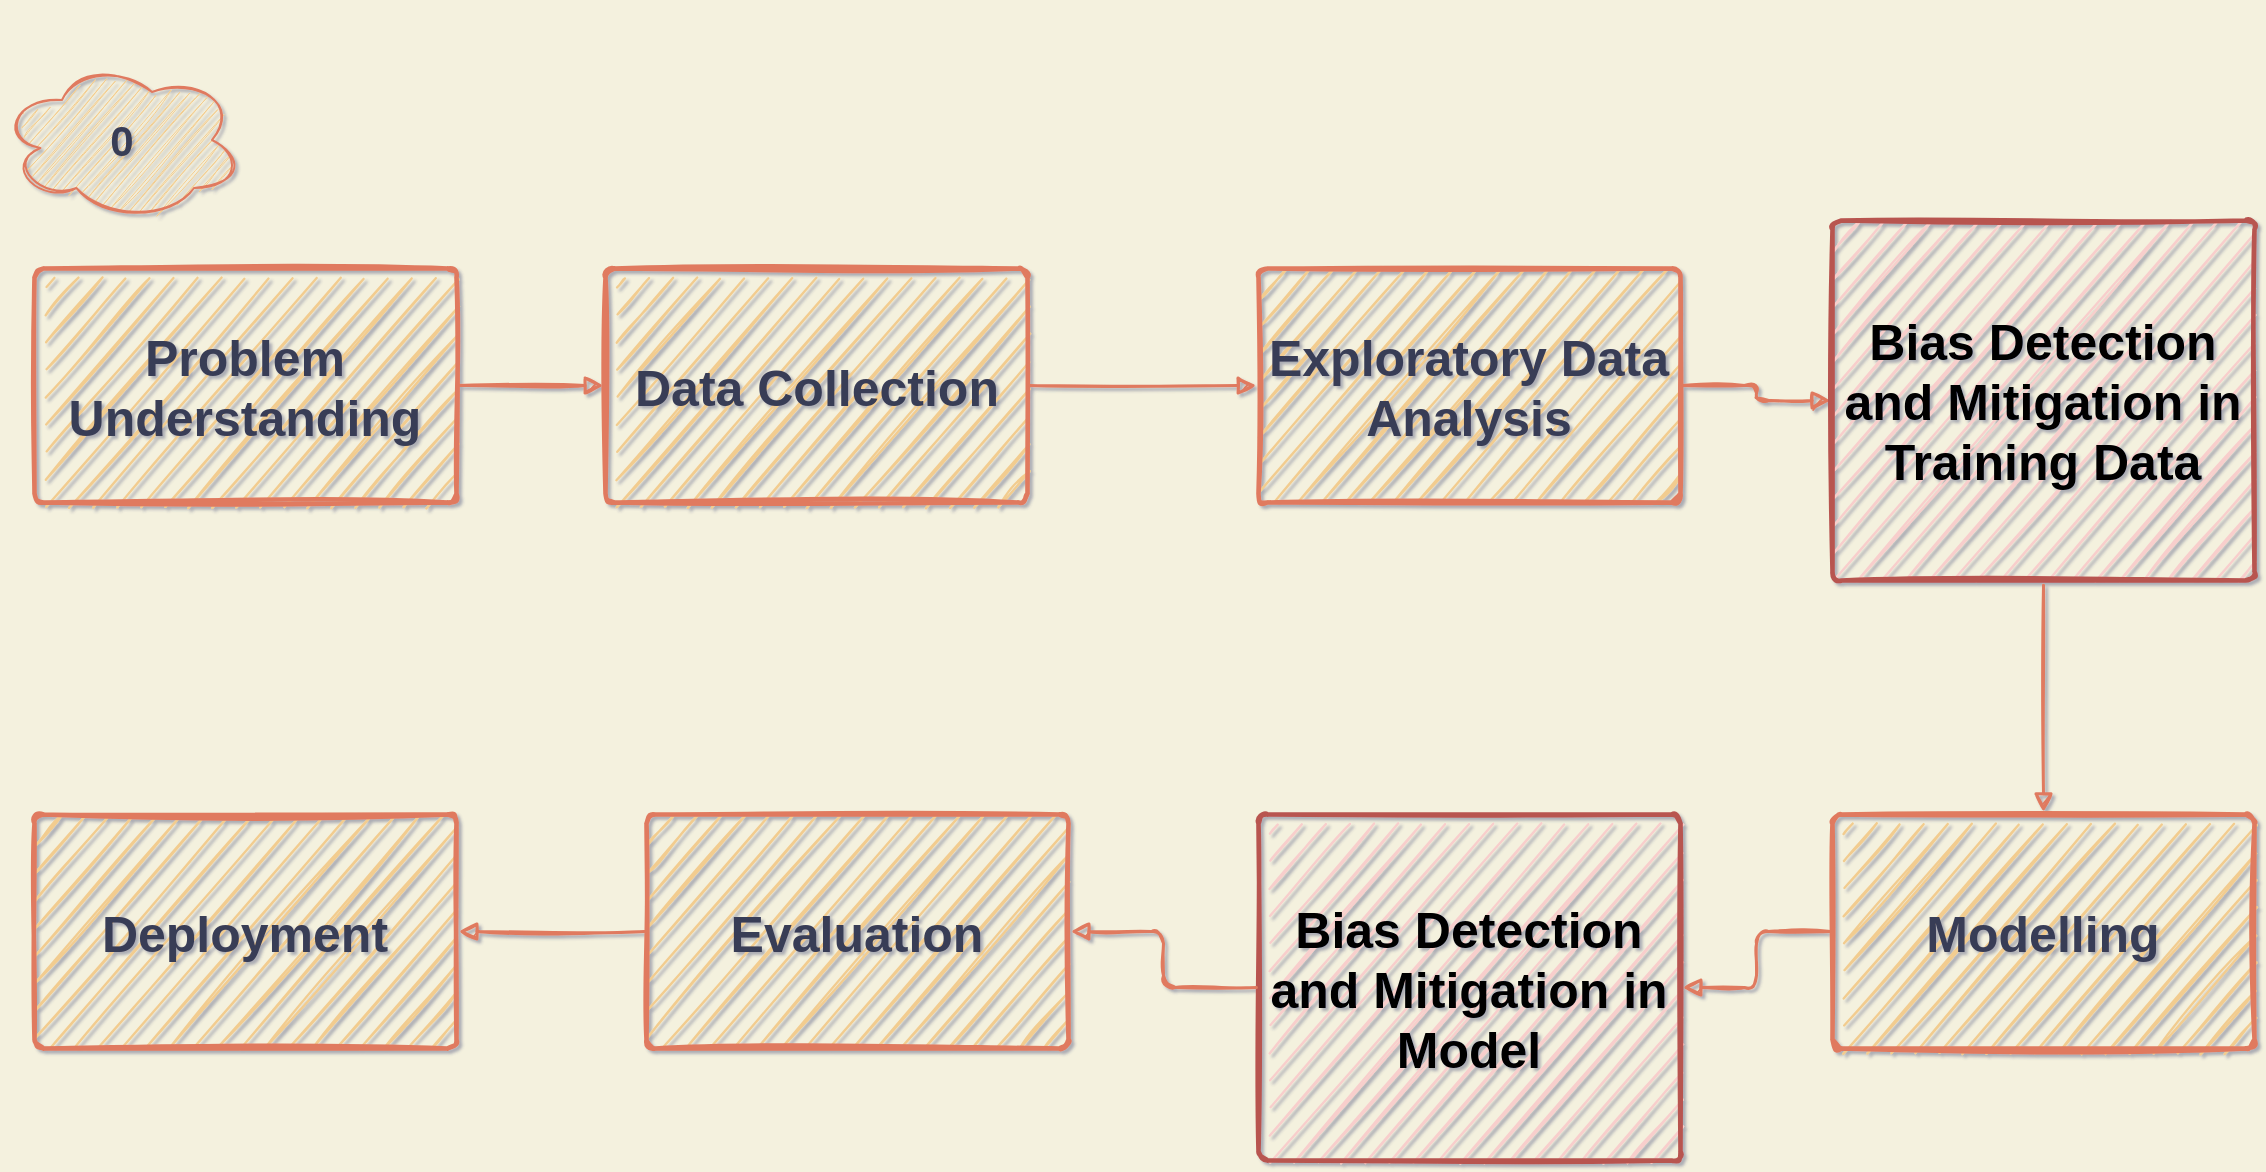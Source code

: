 <mxfile version="14.7.4" type="github" pages="5">
  <diagram name="Page-1" id="c7558073-3199-34d8-9f00-42111426c3f3">
    <mxGraphModel dx="1221" dy="681" grid="0" gridSize="10" guides="1" tooltips="1" connect="1" arrows="1" fold="1" page="1" pageScale="1" pageWidth="1169" pageHeight="827" background="#F4F1DE" math="0" shadow="1">
      <root>
        <mxCell id="0" />
        <mxCell id="1" parent="0" />
        <mxCell id="52" value="" style="text;spacingTop=-5;align=center;fontColor=#393C56;sketch=1;rounded=1;" parent="1" vertex="1">
          <mxGeometry x="90" y="170" width="30" height="20" as="geometry" />
        </mxCell>
        <mxCell id="53" value="" style="text;spacingTop=-5;align=center;fontColor=#393C56;sketch=1;rounded=1;" parent="1" vertex="1">
          <mxGeometry x="241" y="196" width="30" height="20" as="geometry" />
        </mxCell>
        <mxCell id="54" value="" style="text;spacingTop=-5;align=center;fontColor=#393C56;sketch=1;rounded=1;" parent="1" vertex="1">
          <mxGeometry x="111" y="260" width="30" height="20" as="geometry" />
        </mxCell>
        <mxCell id="57" value="" style="text;spacingTop=-5;align=center;fontColor=#393C56;sketch=1;rounded=1;" parent="1" vertex="1">
          <mxGeometry x="231" y="260" width="30" height="20" as="geometry" />
        </mxCell>
        <mxCell id="60" value="" style="text;spacingTop=-5;align=center;fontColor=#393C56;sketch=1;rounded=1;" parent="1" vertex="1">
          <mxGeometry x="305.0" y="200.0" width="30" height="20" as="geometry" />
        </mxCell>
        <mxCell id="61" value="" style="text;spacingTop=-5;align=center;fontColor=#393C56;sketch=1;rounded=1;" parent="1" vertex="1">
          <mxGeometry x="406.0" y="170.0" width="30" height="20" as="geometry" />
        </mxCell>
        <mxCell id="62" value="" style="text;spacingTop=-5;align=center;fontColor=#393C56;sketch=1;rounded=1;" parent="1" vertex="1">
          <mxGeometry x="545.0" y="100.0" width="30" height="20" as="geometry" />
        </mxCell>
        <mxCell id="63" value="" style="text;spacingTop=-5;align=center;fontColor=#393C56;sketch=1;rounded=1;" parent="1" vertex="1">
          <mxGeometry x="640" y="146.0" width="30" height="20" as="geometry" />
        </mxCell>
        <mxCell id="64" value="" style="text;spacingTop=-5;align=center;fontColor=#393C56;sketch=1;rounded=1;" parent="1" vertex="1">
          <mxGeometry x="676.0" y="180.0" width="30" height="20" as="geometry" />
        </mxCell>
        <mxCell id="70" value="" style="text;spacingTop=-5;align=center;fontColor=#393C56;sketch=1;rounded=1;" parent="1" vertex="1">
          <mxGeometry x="455.0" y="260.0" width="30" height="20" as="geometry" />
        </mxCell>
        <mxCell id="71" value="" style="text;spacingTop=-5;align=center;fontColor=#393C56;sketch=1;rounded=1;" parent="1" vertex="1">
          <mxGeometry x="540" y="260" width="30" height="20" as="geometry" />
        </mxCell>
        <UserObject label="Problem Understanding" lucidchartObjectId="G8dIJkjzNvyI" id="AIptN-wD98lkw97xL_S0-101">
          <mxCell style="html=1;overflow=block;blockSpacing=1;whiteSpace=wrap;;whiteSpace=wrap;fontSize=25;fontStyle=1;spacing=3.8;strokeColor=#E07A5F;strokeOpacity=100;absoluteArcSize=1;arcSize=9;strokeWidth=2.3;fillColor=#F2CC8F;fontColor=#393C56;sketch=1;rounded=1;" vertex="1" parent="1">
            <mxGeometry x="30" y="234" width="211" height="117" as="geometry" />
          </mxCell>
        </UserObject>
        <UserObject label="" lucidchartObjectId="l9dIDtWOzTQx" id="AIptN-wD98lkw97xL_S0-102">
          <mxCell style="html=1;jettySize=18;whiteSpace=wrap;fontSize=13;strokeColor=#E07A5F;strokeWidth=1.5;arcSize=12;edgeStyle=orthogonalEdgeStyle;startArrow=none;;endArrow=block;endFill=1;;exitX=1.005;exitY=0.5;exitPerimeter=0;entryX=-0.005;entryY=0.5;entryPerimeter=0;labelBackgroundColor=#F4F1DE;fontColor=#393C56;sketch=1;" edge="1" parent="1" source="AIptN-wD98lkw97xL_S0-101" target="AIptN-wD98lkw97xL_S0-103">
            <mxGeometry width="100" height="100" relative="1" as="geometry">
              <Array as="points" />
            </mxGeometry>
          </mxCell>
        </UserObject>
        <UserObject label="Data Collection" lucidchartObjectId="E9dIDsiPI_My" id="AIptN-wD98lkw97xL_S0-103">
          <mxCell style="html=1;overflow=block;blockSpacing=1;whiteSpace=wrap;;whiteSpace=wrap;fontSize=25;fontStyle=1;spacing=3.8;strokeColor=#E07A5F;strokeOpacity=100;absoluteArcSize=1;arcSize=9;strokeWidth=2.3;fillColor=#F2CC8F;fontColor=#393C56;sketch=1;rounded=1;" vertex="1" parent="1">
            <mxGeometry x="315.5" y="234" width="211" height="117" as="geometry" />
          </mxCell>
        </UserObject>
        <UserObject label="" lucidchartObjectId="E9dI3OjAPGc1" id="AIptN-wD98lkw97xL_S0-104">
          <mxCell style="html=1;jettySize=18;whiteSpace=wrap;fontSize=13;strokeColor=#E07A5F;strokeWidth=1.5;arcSize=12;edgeStyle=orthogonalEdgeStyle;startArrow=none;;endArrow=block;endFill=1;;exitX=1.005;exitY=0.5;exitPerimeter=0;entryX=-0.005;entryY=0.5;entryPerimeter=0;labelBackgroundColor=#F4F1DE;fontColor=#393C56;sketch=1;" edge="1" parent="1" source="AIptN-wD98lkw97xL_S0-103" target="AIptN-wD98lkw97xL_S0-105">
            <mxGeometry width="100" height="100" relative="1" as="geometry">
              <Array as="points" />
            </mxGeometry>
          </mxCell>
        </UserObject>
        <UserObject label="Exploratory Data Analysis" lucidchartObjectId="39dIBt2R2gh3" id="AIptN-wD98lkw97xL_S0-105">
          <mxCell style="html=1;overflow=block;blockSpacing=1;whiteSpace=wrap;;whiteSpace=wrap;fontSize=25;fontStyle=1;spacing=3.8;strokeColor=#E07A5F;strokeOpacity=100;absoluteArcSize=1;arcSize=9;strokeWidth=2.3;fillColor=#F2CC8F;fontColor=#393C56;sketch=1;rounded=1;" vertex="1" parent="1">
            <mxGeometry x="642" y="234" width="211" height="117" as="geometry" />
          </mxCell>
        </UserObject>
        <UserObject label="" lucidchartObjectId="39dI8UOhlmLO" id="AIptN-wD98lkw97xL_S0-106">
          <mxCell style="html=1;jettySize=18;whiteSpace=wrap;fontSize=13;strokeColor=#E07A5F;strokeWidth=1.5;arcSize=12;edgeStyle=orthogonalEdgeStyle;startArrow=none;;endArrow=block;endFill=1;;exitX=1.005;exitY=0.5;exitPerimeter=0;entryX=-0.005;entryY=0.5;entryPerimeter=0;labelBackgroundColor=#F4F1DE;fontColor=#393C56;sketch=1;" edge="1" parent="1" source="AIptN-wD98lkw97xL_S0-105" target="AIptN-wD98lkw97xL_S0-107">
            <mxGeometry width="100" height="100" relative="1" as="geometry">
              <Array as="points" />
            </mxGeometry>
          </mxCell>
        </UserObject>
        <UserObject label="Bias Detection and Mitigation in Training Data" lucidchartObjectId="d-dIASmHc5yt" id="AIptN-wD98lkw97xL_S0-107">
          <mxCell style="html=1;overflow=block;blockSpacing=1;whiteSpace=wrap;;whiteSpace=wrap;fontSize=25;fontStyle=1;spacing=3.8;strokeColor=#b85450;strokeOpacity=100;absoluteArcSize=1;arcSize=9;strokeWidth=2.3;fillColor=#f8cecc;fillStyle=hachure;sketch=1;rounded=1;" vertex="1" parent="1">
            <mxGeometry x="929" y="210" width="211" height="180" as="geometry" />
          </mxCell>
        </UserObject>
        <UserObject label="Deployment" lucidchartObjectId="v-dI-su3_T4f" id="AIptN-wD98lkw97xL_S0-108">
          <mxCell style="html=1;overflow=block;blockSpacing=1;whiteSpace=wrap;;whiteSpace=wrap;fontSize=25;fontStyle=1;spacing=3.8;strokeColor=#E07A5F;strokeOpacity=100;absoluteArcSize=1;arcSize=9;strokeWidth=2.3;fillColor=#F2CC8F;fontColor=#393C56;sketch=1;rounded=1;" vertex="1" parent="1">
            <mxGeometry x="30" y="507" width="211" height="117" as="geometry" />
          </mxCell>
        </UserObject>
        <UserObject label="Evaluation" lucidchartObjectId="v-dIqQWnB20p" id="AIptN-wD98lkw97xL_S0-109">
          <mxCell style="html=1;overflow=block;blockSpacing=1;whiteSpace=wrap;;whiteSpace=wrap;fontSize=25;fontStyle=1;spacing=3.8;strokeColor=#E07A5F;strokeOpacity=100;absoluteArcSize=1;arcSize=9;strokeWidth=2.3;fillColor=#F2CC8F;fontColor=#393C56;sketch=1;rounded=1;" vertex="1" parent="1">
            <mxGeometry x="336" y="507" width="211" height="117" as="geometry" />
          </mxCell>
        </UserObject>
        <UserObject label="Bias Detection and Mitigation in Model" lucidchartObjectId="v-dISl_q7GrX" id="AIptN-wD98lkw97xL_S0-110">
          <mxCell style="html=1;overflow=block;blockSpacing=1;whiteSpace=wrap;;whiteSpace=wrap;fontSize=25;fontStyle=1;spacing=3.8;strokeColor=#b85450;strokeOpacity=100;absoluteArcSize=1;arcSize=9;strokeWidth=2.3;fillColor=#f8cecc;sketch=1;rounded=1;" vertex="1" parent="1">
            <mxGeometry x="642" y="507" width="211" height="173" as="geometry" />
          </mxCell>
        </UserObject>
        <UserObject label="Modelling" lucidchartObjectId="v-dIgE~1kvzE" id="AIptN-wD98lkw97xL_S0-111">
          <mxCell style="html=1;overflow=block;blockSpacing=1;whiteSpace=wrap;;whiteSpace=wrap;fontSize=25;fontStyle=1;spacing=3.8;strokeColor=#E07A5F;strokeOpacity=100;absoluteArcSize=1;arcSize=9;strokeWidth=2.3;fillColor=#F2CC8F;fontColor=#393C56;sketch=1;rounded=1;" vertex="1" parent="1">
            <mxGeometry x="929" y="507" width="211" height="117" as="geometry" />
          </mxCell>
        </UserObject>
        <UserObject label="" lucidchartObjectId="p_dIc4Y0NTn." id="AIptN-wD98lkw97xL_S0-112">
          <mxCell style="html=1;jettySize=18;whiteSpace=wrap;fontSize=13;strokeColor=#E07A5F;strokeWidth=1.5;arcSize=12;edgeStyle=orthogonalEdgeStyle;startArrow=none;;endArrow=block;endFill=1;;exitX=0.5;exitY=1.013;exitPerimeter=0;entryX=0.5;entryY=-0.01;entryPerimeter=0;labelBackgroundColor=#F4F1DE;fontColor=#393C56;sketch=1;" edge="1" parent="1" source="AIptN-wD98lkw97xL_S0-107" target="AIptN-wD98lkw97xL_S0-111">
            <mxGeometry width="100" height="100" relative="1" as="geometry">
              <Array as="points" />
            </mxGeometry>
          </mxCell>
        </UserObject>
        <UserObject label="" lucidchartObjectId="u_dIuqCAsah5" id="AIptN-wD98lkw97xL_S0-113">
          <mxCell style="html=1;jettySize=18;whiteSpace=wrap;fontSize=13;strokeColor=#E07A5F;strokeWidth=1.5;arcSize=12;edgeStyle=orthogonalEdgeStyle;startArrow=none;;endArrow=block;endFill=1;;exitX=-0.005;exitY=0.5;exitPerimeter=0;entryX=1.005;entryY=0.5;entryPerimeter=0;labelBackgroundColor=#F4F1DE;fontColor=#393C56;sketch=1;" edge="1" parent="1" source="AIptN-wD98lkw97xL_S0-111" target="AIptN-wD98lkw97xL_S0-110">
            <mxGeometry width="100" height="100" relative="1" as="geometry">
              <Array as="points" />
            </mxGeometry>
          </mxCell>
        </UserObject>
        <UserObject label="" lucidchartObjectId="y_dIIF.aPqoV" id="AIptN-wD98lkw97xL_S0-114">
          <mxCell style="html=1;jettySize=18;whiteSpace=wrap;fontSize=13;strokeColor=#E07A5F;strokeWidth=1.5;arcSize=12;edgeStyle=orthogonalEdgeStyle;startArrow=none;;endArrow=block;endFill=1;;exitX=-0.005;exitY=0.5;exitPerimeter=0;entryX=1.005;entryY=0.5;entryPerimeter=0;labelBackgroundColor=#F4F1DE;fontColor=#393C56;sketch=1;" edge="1" parent="1" source="AIptN-wD98lkw97xL_S0-110" target="AIptN-wD98lkw97xL_S0-109">
            <mxGeometry width="100" height="100" relative="1" as="geometry">
              <Array as="points" />
            </mxGeometry>
          </mxCell>
        </UserObject>
        <UserObject label="" lucidchartObjectId="I_dIirgFtXao" id="AIptN-wD98lkw97xL_S0-115">
          <mxCell style="html=1;jettySize=18;whiteSpace=wrap;fontSize=13;strokeColor=#E07A5F;strokeWidth=1.5;arcSize=12;edgeStyle=orthogonalEdgeStyle;startArrow=none;;endArrow=block;endFill=1;;exitX=-0.005;exitY=0.5;exitPerimeter=0;entryX=1.005;entryY=0.5;entryPerimeter=0;labelBackgroundColor=#F4F1DE;fontColor=#393C56;sketch=1;" edge="1" parent="1" source="AIptN-wD98lkw97xL_S0-109" target="AIptN-wD98lkw97xL_S0-108">
            <mxGeometry width="100" height="100" relative="1" as="geometry">
              <Array as="points" />
            </mxGeometry>
          </mxCell>
        </UserObject>
        <mxCell id="nogdYpCI26H-cxfEIHu3-71" value="&lt;font style=&quot;font-size: 21px&quot;&gt;&lt;b&gt;0&lt;/b&gt;&lt;/font&gt;" style="ellipse;shape=cloud;whiteSpace=wrap;html=1;fontColor=#393C56;strokeColor=#E07A5F;fillColor=#F2CC8F;sketch=1;rounded=1;" vertex="1" parent="1">
          <mxGeometry x="14" y="130" width="120" height="80" as="geometry" />
        </mxCell>
      </root>
    </mxGraphModel>
  </diagram>
  <diagram id="zq_dQKFwFUAup5BKUZUE" name="Page-2">
    <mxGraphModel dx="1597" dy="891" grid="1" gridSize="10" guides="1" tooltips="1" connect="1" arrows="1" fold="1" page="1" pageScale="1" pageWidth="1169" pageHeight="827" background="#F4F1DE" math="0" shadow="1">
      <root>
        <mxCell id="b7Gt_BC4MSlKYnqF10Yz-0" />
        <mxCell id="b7Gt_BC4MSlKYnqF10Yz-1" parent="b7Gt_BC4MSlKYnqF10Yz-0" />
        <UserObject label="PROBLEM UNDERSTANDING" lucidchartObjectId="SgeIpkd57h5~" id="b7Gt_BC4MSlKYnqF10Yz-3">
          <mxCell style="html=1;overflow=block;blockSpacing=1;whiteSpace=wrap;;whiteSpace=wrap;fontSize=26.7;fontColor=#393C56;fontStyle=1;spacing=9;strokeColor=#E07A5F;strokeOpacity=100;absoluteArcSize=1;arcSize=9;strokeWidth=2.3;fillColor=#F2CC8F;rounded=1;sketch=1;" vertex="1" parent="b7Gt_BC4MSlKYnqF10Yz-1">
            <mxGeometry x="220" y="344" width="310" height="140" as="geometry" />
          </mxCell>
        </UserObject>
        <UserObject label="Healthcare Provider Fraud Detection" lucidchartObjectId="JpeI-rLYJBe8" id="b7Gt_BC4MSlKYnqF10Yz-4">
          <mxCell style="html=1;overflow=block;blockSpacing=1;whiteSpace=wrap;arcSize=50;whiteSpace=wrap;fontSize=28.3;fontColor=#393C56;fontStyle=1;spacing=3.8;strokeColor=#E07A5F;strokeOpacity=100;strokeWidth=2.3;fillColor=#F2CC8F;rounded=1;sketch=1;" vertex="1" parent="b7Gt_BC4MSlKYnqF10Yz-1">
            <mxGeometry x="670" y="354" width="330" height="120" as="geometry" />
          </mxCell>
        </UserObject>
        <mxCell id="Mg0cQAGCdafiPOtgAX0h-0" value="" style="html=1;shadow=0;dashed=0;align=center;verticalAlign=middle;shape=mxgraph.arrows2.arrow;dy=0.6;dx=40;notch=0;rounded=0;fontColor=#393C56;strokeColor=#E07A5F;fillColor=#F2CC8F;sketch=1;" vertex="1" parent="b7Gt_BC4MSlKYnqF10Yz-1">
          <mxGeometry x="560" y="379" width="100" height="70" as="geometry" />
        </mxCell>
        <mxCell id="0CGXHqrKBc9TCMi9OLDF-0" value="&lt;font style=&quot;font-size: 26px&quot;&gt;&lt;b&gt;1&lt;/b&gt;&lt;/font&gt;" style="ellipse;shape=cloud;whiteSpace=wrap;html=1;rounded=0;sketch=0;fontColor=#393C56;strokeColor=#E07A5F;fillColor=#F2CC8F;" vertex="1" parent="b7Gt_BC4MSlKYnqF10Yz-1">
          <mxGeometry x="120" y="80" width="120" height="80" as="geometry" />
        </mxCell>
      </root>
    </mxGraphModel>
  </diagram>
  <diagram name="Page-3" id="fetZxmVotgp_H9gxekHY">
    <mxGraphModel dx="1730" dy="965" grid="1" gridSize="10" guides="1" tooltips="1" connect="1" arrows="1" fold="1" page="1" pageScale="1" pageWidth="1169" pageHeight="827" background="#F4F1DE" math="0" shadow="0">
      <root>
        <mxCell id="RAov0wcI9nj2ZysmDA_d-0" />
        <mxCell id="RAov0wcI9nj2ZysmDA_d-1" parent="RAov0wcI9nj2ZysmDA_d-0" />
        <UserObject label="Data Collection" lucidchartObjectId="SgeIpkd57h5~" id="RAov0wcI9nj2ZysmDA_d-2">
          <mxCell style="html=1;overflow=block;blockSpacing=1;whiteSpace=wrap;;whiteSpace=wrap;fontSize=26.7;fontColor=#393C56;fontStyle=1;spacing=9;strokeColor=#E07A5F;strokeOpacity=100;absoluteArcSize=1;arcSize=9;strokeWidth=2.3;fillColor=#F2CC8F;sketch=1;rounded=1;" vertex="1" parent="RAov0wcI9nj2ZysmDA_d-1">
            <mxGeometry x="220" y="344" width="310" height="140" as="geometry" />
          </mxCell>
        </UserObject>
        <UserObject label="Kaggle" lucidchartObjectId="JpeI-rLYJBe8" id="RAov0wcI9nj2ZysmDA_d-3">
          <mxCell style="html=1;overflow=block;blockSpacing=1;whiteSpace=wrap;arcSize=50;whiteSpace=wrap;fontSize=28.3;fontColor=#393C56;fontStyle=1;spacing=3.8;strokeColor=#E07A5F;strokeOpacity=100;strokeWidth=2.3;fillColor=#F2CC8F;sketch=1;rounded=1;" vertex="1" parent="RAov0wcI9nj2ZysmDA_d-1">
            <mxGeometry x="670" y="354" width="330" height="120" as="geometry" />
          </mxCell>
        </UserObject>
        <mxCell id="IHQYHdliVd4xUKFP0WDB-0" value="" style="html=1;shadow=0;dashed=0;align=center;verticalAlign=middle;shape=mxgraph.arrows2.arrow;dy=0.6;dx=40;notch=0;rounded=0;sketch=0;fontColor=#393C56;strokeColor=#E07A5F;fillColor=#F2CC8F;" vertex="1" parent="RAov0wcI9nj2ZysmDA_d-1">
          <mxGeometry x="550" y="379" width="100" height="70" as="geometry" />
        </mxCell>
        <mxCell id="VXmKOO01QsdMQcgbT_RA-0" value="&lt;font style=&quot;font-size: 26px&quot;&gt;&lt;b&gt;2&lt;/b&gt;&lt;/font&gt;" style="ellipse;shape=cloud;whiteSpace=wrap;html=1;rounded=0;sketch=0;fontColor=#393C56;strokeColor=#E07A5F;fillColor=#F2CC8F;" vertex="1" parent="RAov0wcI9nj2ZysmDA_d-1">
          <mxGeometry x="20" y="30" width="120" height="80" as="geometry" />
        </mxCell>
      </root>
    </mxGraphModel>
  </diagram>
  <diagram name="Page-4" id="42-SSd3o-zUnDCE_iy7a">
    <mxGraphModel dx="1483" dy="827" grid="1" gridSize="10" guides="1" tooltips="1" connect="1" arrows="1" fold="1" page="1" pageScale="1" pageWidth="1169" pageHeight="827" background="#F4F1DE" math="0" shadow="0">
      <root>
        <mxCell id="02fbBnuRvrbLgrvBwIXk-0" />
        <mxCell id="02fbBnuRvrbLgrvBwIXk-1" parent="02fbBnuRvrbLgrvBwIXk-0" />
        <UserObject label="Exploratory Data Analysis" lucidchartObjectId="qyeI.a1Xn4eI" id="02fbBnuRvrbLgrvBwIXk-6">
          <mxCell style="html=1;overflow=block;blockSpacing=1;whiteSpace=wrap;;whiteSpace=wrap;fontSize=30;fontStyle=1;spacing=3.8;strokeOpacity=100;absoluteArcSize=1;arcSize=9;strokeWidth=2.3;fillColor=#F2CC8F;strokeColor=#E07A5F;fontColor=#393C56;sketch=1;rounded=1;" vertex="1" parent="02fbBnuRvrbLgrvBwIXk-1">
            <mxGeometry x="380" y="60" width="390" height="117" as="geometry" />
          </mxCell>
        </UserObject>
        <UserObject label="" lucidchartObjectId="VzeIip.PPJZ7" id="02fbBnuRvrbLgrvBwIXk-7">
          <mxCell style="html=1;jettySize=18;whiteSpace=wrap;fontSize=13;strokeColor=#E07A5F;strokeWidth=1.5;arcSize=12;edgeStyle=orthogonalEdgeStyle;startArrow=none;;endArrow=block;endFill=1;;exitX=0.077;exitY=1.01;exitPerimeter=0;entryX=0.5;entryY=-0.012;entryPerimeter=0;labelBackgroundColor=#F4F1DE;fontColor=#393C56;sketch=1;" edge="1" parent="02fbBnuRvrbLgrvBwIXk-1" source="02fbBnuRvrbLgrvBwIXk-6" target="02fbBnuRvrbLgrvBwIXk-8">
            <mxGeometry width="100" height="100" relative="1" as="geometry">
              <Array as="points" />
            </mxGeometry>
          </mxCell>
        </UserObject>
        <UserObject label="Data Cleaning" lucidchartObjectId="YzeIcovH2YA9" id="02fbBnuRvrbLgrvBwIXk-8">
          <mxCell style="html=1;overflow=block;blockSpacing=1;whiteSpace=wrap;;whiteSpace=wrap;fontSize=20;fontColor=#393C56;fontStyle=1;spacing=3.8;strokeColor=#E07A5F;absoluteArcSize=1;arcSize=9;strokeWidth=2.3;fillColor=#F2CC8F;sketch=1;rounded=1;" vertex="1" parent="02fbBnuRvrbLgrvBwIXk-1">
            <mxGeometry x="350" y="327" width="120" height="90" as="geometry" />
          </mxCell>
        </UserObject>
        <UserObject label="" lucidchartObjectId="qAeIiDDLh1jV" id="02fbBnuRvrbLgrvBwIXk-9">
          <mxCell style="html=1;jettySize=18;whiteSpace=wrap;fontSize=13;strokeColor=#E07A5F;strokeWidth=1.5;arcSize=12;edgeStyle=orthogonalEdgeStyle;startArrow=none;;endArrow=block;endFill=1;;exitX=0.5;exitY=1.01;exitPerimeter=0;entryX=0.5;entryY=-0.012;entryPerimeter=0;labelBackgroundColor=#F4F1DE;fontColor=#393C56;sketch=1;" edge="1" parent="02fbBnuRvrbLgrvBwIXk-1" source="02fbBnuRvrbLgrvBwIXk-6" target="02fbBnuRvrbLgrvBwIXk-10">
            <mxGeometry width="100" height="100" relative="1" as="geometry">
              <Array as="points" />
            </mxGeometry>
          </mxCell>
        </UserObject>
        <mxCell id="02fbBnuRvrbLgrvBwIXk-20" style="edgeStyle=orthogonalEdgeStyle;orthogonalLoop=1;jettySize=auto;html=1;entryX=0.389;entryY=-0.014;entryDx=0;entryDy=0;entryPerimeter=0;fontColor=#393C56;strokeColor=#E07A5F;fillColor=#F2CC8F;sketch=1;" edge="1" parent="02fbBnuRvrbLgrvBwIXk-1" source="02fbBnuRvrbLgrvBwIXk-10" target="02fbBnuRvrbLgrvBwIXk-15">
          <mxGeometry relative="1" as="geometry">
            <Array as="points">
              <mxPoint x="577" y="453" />
              <mxPoint x="577" y="453" />
            </Array>
          </mxGeometry>
        </mxCell>
        <UserObject label="Data Exploration" lucidchartObjectId="sAeIHa7VkcNX" id="02fbBnuRvrbLgrvBwIXk-10">
          <mxCell style="html=1;overflow=block;blockSpacing=1;whiteSpace=wrap;;whiteSpace=wrap;fontSize=20;fontColor=#393C56;fontStyle=1;spacing=3.8;strokeColor=#E07A5F;absoluteArcSize=1;arcSize=9;strokeWidth=2.3;fillColor=#F2CC8F;sketch=1;rounded=1;" vertex="1" parent="02fbBnuRvrbLgrvBwIXk-1">
            <mxGeometry x="515" y="327" width="120" height="86" as="geometry" />
          </mxCell>
        </UserObject>
        <UserObject label="" lucidchartObjectId="5AeIa~fl9KAb" id="02fbBnuRvrbLgrvBwIXk-11">
          <mxCell style="html=1;jettySize=18;whiteSpace=wrap;fontSize=13;strokeColor=#E07A5F;strokeWidth=1.5;arcSize=12;edgeStyle=orthogonalEdgeStyle;startArrow=none;;endArrow=block;endFill=1;;exitX=0.962;exitY=1.01;exitPerimeter=0;entryX=0.5;entryY=-0.012;entryPerimeter=0;labelBackgroundColor=#F4F1DE;fontColor=#393C56;sketch=1;" edge="1" parent="02fbBnuRvrbLgrvBwIXk-1" source="02fbBnuRvrbLgrvBwIXk-6" target="02fbBnuRvrbLgrvBwIXk-12">
            <mxGeometry width="100" height="100" relative="1" as="geometry">
              <Array as="points">
                <mxPoint x="760" y="178" />
              </Array>
            </mxGeometry>
          </mxCell>
        </UserObject>
        <mxCell id="02fbBnuRvrbLgrvBwIXk-21" style="edgeStyle=orthogonalEdgeStyle;orthogonalLoop=1;jettySize=auto;html=1;entryX=0.818;entryY=0.066;entryDx=0;entryDy=0;entryPerimeter=0;fontColor=#393C56;strokeColor=#E07A5F;fillColor=#F2CC8F;sketch=1;" edge="1" parent="02fbBnuRvrbLgrvBwIXk-1" source="02fbBnuRvrbLgrvBwIXk-12" target="02fbBnuRvrbLgrvBwIXk-15">
          <mxGeometry relative="1" as="geometry">
            <Array as="points">
              <mxPoint x="760" y="493" />
              <mxPoint x="685" y="493" />
            </Array>
          </mxGeometry>
        </mxCell>
        <UserObject label="Data Visualiation" lucidchartObjectId="7AeIQ1JK9_i2" id="02fbBnuRvrbLgrvBwIXk-12">
          <mxCell style="html=1;overflow=block;blockSpacing=1;whiteSpace=wrap;;whiteSpace=wrap;fontSize=20;fontColor=#393C56;fontStyle=1;spacing=3.8;strokeColor=#E07A5F;absoluteArcSize=1;arcSize=9;strokeWidth=2.3;fillColor=#F2CC8F;sketch=1;rounded=1;" vertex="1" parent="02fbBnuRvrbLgrvBwIXk-1">
            <mxGeometry x="700" y="327" width="120" height="90" as="geometry" />
          </mxCell>
        </UserObject>
        <mxCell id="02fbBnuRvrbLgrvBwIXk-13" value="" style="edgeStyle=segmentEdgeStyle;endArrow=classic;html=1;fontColor=#393C56;strokeColor=#E07A5F;fillColor=#F2CC8F;exitX=0.25;exitY=1;exitDx=0;exitDy=0;entryX=0.137;entryY=-0.043;entryDx=0;entryDy=0;entryPerimeter=0;sketch=1;" edge="1" parent="02fbBnuRvrbLgrvBwIXk-1" source="02fbBnuRvrbLgrvBwIXk-8">
          <mxGeometry width="50" height="50" relative="1" as="geometry">
            <mxPoint x="600" y="453" as="sourcePoint" />
            <mxPoint x="506.03" y="600.42" as="targetPoint" />
            <Array as="points">
              <mxPoint x="360" y="417" />
              <mxPoint x="360" y="503" />
              <mxPoint x="506" y="503" />
            </Array>
          </mxGeometry>
        </mxCell>
        <mxCell id="02fbBnuRvrbLgrvBwIXk-15" value="&lt;font style=&quot;font-size: 20px&quot;&gt;&lt;b&gt;Initial Dataset&lt;/b&gt;&lt;/font&gt;" style="shape=cylinder3;whiteSpace=wrap;html=1;boundedLbl=1;backgroundOutline=1;size=15;fontColor=#393C56;strokeColor=#E07A5F;fillColor=#F2CC8F;sketch=1;rounded=1;" vertex="1" parent="02fbBnuRvrbLgrvBwIXk-1">
          <mxGeometry x="480" y="593" width="250" height="120" as="geometry" />
        </mxCell>
        <mxCell id="j4YV6c2iiKBThd7wW2Nd-0" value="&lt;font size=&quot;1&quot;&gt;&lt;b style=&quot;font-size: 24px&quot;&gt;3&lt;/b&gt;&lt;/font&gt;" style="ellipse;shape=cloud;whiteSpace=wrap;html=1;rounded=0;sketch=0;fontColor=#393C56;strokeColor=#E07A5F;fillColor=#F2CC8F;" vertex="1" parent="02fbBnuRvrbLgrvBwIXk-1">
          <mxGeometry x="10" y="20" width="120" height="80" as="geometry" />
        </mxCell>
      </root>
    </mxGraphModel>
  </diagram>
  <diagram name="Page-5" id="n6gGZcsH9IrX7_ntbbb6">
    <mxGraphModel dx="1221" dy="681" grid="1" gridSize="10" guides="1" tooltips="1" connect="1" arrows="1" fold="1" page="1" pageScale="1" pageWidth="1169" pageHeight="827" background="#F4F1DE" math="0" shadow="0">
      <root>
        <mxCell id="Oj9PZb8JHhVIXnrOl1UE-0" />
        <mxCell id="Oj9PZb8JHhVIXnrOl1UE-1" parent="Oj9PZb8JHhVIXnrOl1UE-0" />
        <mxCell id="eXvp1ullS1BDqm1yxI3X-0" value="&lt;font style=&quot;font-size: 25px&quot;&gt;&lt;b&gt;4&lt;/b&gt;&lt;/font&gt;" style="ellipse;shape=cloud;whiteSpace=wrap;html=1;rounded=1;sketch=1;fontColor=#393C56;strokeColor=#E07A5F;fillColor=#F2CC8F;" vertex="1" parent="Oj9PZb8JHhVIXnrOl1UE-1">
          <mxGeometry x="20" y="20" width="120" height="80" as="geometry" />
        </mxCell>
        <mxCell id="eXvp1ullS1BDqm1yxI3X-1" value="&lt;font style=&quot;font-size: 31px&quot;&gt;&lt;b&gt;In Processing Bias Detection and Mitigation&lt;/b&gt;&lt;/font&gt;" style="text;html=1;align=center;verticalAlign=middle;resizable=0;points=[];autosize=1;strokeColor=none;fontColor=#393C56;" vertex="1" parent="Oj9PZb8JHhVIXnrOl1UE-1">
          <mxGeometry x="255" y="45" width="660" height="30" as="geometry" />
        </mxCell>
        <mxCell id="RPm9hbeoZsDVXM5R0w5n-1" style="edgeStyle=orthogonalEdgeStyle;rounded=1;sketch=1;orthogonalLoop=1;jettySize=auto;html=1;fontColor=#393C56;strokeColor=#E07A5F;fillColor=#F2CC8F;labelBackgroundColor=#F4F1DE;" edge="1" parent="Oj9PZb8JHhVIXnrOl1UE-1" source="RPm9hbeoZsDVXM5R0w5n-0" target="RPm9hbeoZsDVXM5R0w5n-2">
          <mxGeometry relative="1" as="geometry">
            <mxPoint x="330" y="525" as="targetPoint" />
          </mxGeometry>
        </mxCell>
        <mxCell id="FU58iSdg8TED-KqzlbBs-7" style="edgeStyle=orthogonalEdgeStyle;curved=0;rounded=1;sketch=0;orthogonalLoop=1;jettySize=auto;html=1;fontColor=#393C56;strokeColor=#E07A5F;fillColor=#F2CC8F;entryX=0.378;entryY=0;entryDx=0;entryDy=0;entryPerimeter=0;" edge="1" parent="Oj9PZb8JHhVIXnrOl1UE-1" source="RPm9hbeoZsDVXM5R0w5n-0" target="FU58iSdg8TED-KqzlbBs-4">
          <mxGeometry relative="1" as="geometry">
            <mxPoint x="930" y="190" as="targetPoint" />
            <Array as="points">
              <mxPoint x="125" y="190" />
              <mxPoint x="870" y="190" />
            </Array>
          </mxGeometry>
        </mxCell>
        <mxCell id="RPm9hbeoZsDVXM5R0w5n-0" value="&lt;font style=&quot;font-size: 21px&quot;&gt;&lt;b&gt;Initial Dataset&lt;/b&gt;&lt;/font&gt;" style="strokeWidth=2;html=1;shape=mxgraph.flowchart.database;whiteSpace=wrap;rounded=1;sketch=1;fontColor=#393C56;fillColor=#F2CC8F;strokeColor=#E07A5F;" vertex="1" parent="Oj9PZb8JHhVIXnrOl1UE-1">
          <mxGeometry x="70" y="450" width="110" height="150" as="geometry" />
        </mxCell>
        <mxCell id="RPm9hbeoZsDVXM5R0w5n-4" style="edgeStyle=orthogonalEdgeStyle;rounded=1;sketch=1;orthogonalLoop=1;jettySize=auto;html=1;entryX=0;entryY=0.5;entryDx=0;entryDy=0;fontColor=#393C56;strokeColor=#E07A5F;fillColor=#F2CC8F;labelBackgroundColor=#F4F1DE;" edge="1" parent="Oj9PZb8JHhVIXnrOl1UE-1" source="RPm9hbeoZsDVXM5R0w5n-2" target="RPm9hbeoZsDVXM5R0w5n-3">
          <mxGeometry relative="1" as="geometry" />
        </mxCell>
        <mxCell id="RPm9hbeoZsDVXM5R0w5n-2" value="&lt;span style=&quot;font-size: 20px&quot;&gt;&lt;b&gt;Bias Detection Algorithms&lt;/b&gt;&lt;/span&gt;" style="rounded=1;whiteSpace=wrap;html=1;absoluteArcSize=1;arcSize=14;strokeWidth=2;sketch=1;fontColor=#393C56;fillColor=#F2CC8F;strokeColor=#E07A5F;" vertex="1" parent="Oj9PZb8JHhVIXnrOl1UE-1">
          <mxGeometry x="290" y="445" width="160" height="160" as="geometry" />
        </mxCell>
        <mxCell id="RPm9hbeoZsDVXM5R0w5n-6" value="" style="edgeStyle=orthogonalEdgeStyle;rounded=1;sketch=1;orthogonalLoop=1;jettySize=auto;html=1;fontColor=#393C56;strokeColor=#E07A5F;fillColor=#F2CC8F;labelBackgroundColor=#F4F1DE;" edge="1" parent="Oj9PZb8JHhVIXnrOl1UE-1" source="RPm9hbeoZsDVXM5R0w5n-3" target="RPm9hbeoZsDVXM5R0w5n-5">
          <mxGeometry relative="1" as="geometry" />
        </mxCell>
        <mxCell id="FU58iSdg8TED-KqzlbBs-2" style="edgeStyle=orthogonalEdgeStyle;rounded=1;sketch=1;orthogonalLoop=1;jettySize=auto;html=1;fontColor=#393C56;strokeColor=#E07A5F;fillColor=#F2CC8F;labelBackgroundColor=#F4F1DE;" edge="1" parent="Oj9PZb8JHhVIXnrOl1UE-1" source="RPm9hbeoZsDVXM5R0w5n-3">
          <mxGeometry relative="1" as="geometry">
            <mxPoint x="111" y="600" as="targetPoint" />
            <Array as="points">
              <mxPoint x="625" y="700" />
              <mxPoint x="111" y="700" />
            </Array>
          </mxGeometry>
        </mxCell>
        <mxCell id="RPm9hbeoZsDVXM5R0w5n-3" value="" style="rhombus;whiteSpace=wrap;html=1;rounded=1;sketch=1;fontColor=#393C56;fillColor=#F2CC8F;strokeColor=#E07A5F;" vertex="1" parent="Oj9PZb8JHhVIXnrOl1UE-1">
          <mxGeometry x="585" y="482.5" width="80" height="85" as="geometry" />
        </mxCell>
        <mxCell id="FU58iSdg8TED-KqzlbBs-5" value="" style="edgeStyle=orthogonalEdgeStyle;rounded=1;sketch=1;orthogonalLoop=1;jettySize=auto;html=1;fontColor=#393C56;strokeColor=#E07A5F;fillColor=#F2CC8F;labelBackgroundColor=#F4F1DE;" edge="1" parent="Oj9PZb8JHhVIXnrOl1UE-1" source="RPm9hbeoZsDVXM5R0w5n-5" target="FU58iSdg8TED-KqzlbBs-4">
          <mxGeometry relative="1" as="geometry" />
        </mxCell>
        <mxCell id="RPm9hbeoZsDVXM5R0w5n-5" value="&lt;font style=&quot;font-size: 20px&quot;&gt;Bias Mitigation Algorithms&lt;/font&gt;" style="rounded=1;whiteSpace=wrap;html=1;fillColor=#F2CC8F;sketch=1;strokeColor=#E07A5F;fontColor=#393C56;" vertex="1" parent="Oj9PZb8JHhVIXnrOl1UE-1">
          <mxGeometry x="500" y="290" width="185" height="100" as="geometry" />
        </mxCell>
        <mxCell id="FU58iSdg8TED-KqzlbBs-0" value="&lt;font style=&quot;font-size: 20px&quot;&gt;&lt;b&gt;Yes&lt;/b&gt;&lt;/font&gt;" style="text;html=1;align=center;verticalAlign=middle;resizable=0;points=[];autosize=1;strokeColor=none;fontColor=#393C56;" vertex="1" parent="Oj9PZb8JHhVIXnrOl1UE-1">
          <mxGeometry x="635" y="430" width="50" height="20" as="geometry" />
        </mxCell>
        <mxCell id="FU58iSdg8TED-KqzlbBs-3" value="&lt;font style=&quot;font-size: 20px&quot;&gt;&lt;b&gt;No&lt;/b&gt;&lt;/font&gt;" style="text;html=1;align=center;verticalAlign=middle;resizable=0;points=[];autosize=1;strokeColor=none;fontColor=#393C56;" vertex="1" parent="Oj9PZb8JHhVIXnrOl1UE-1">
          <mxGeometry x="630" y="620" width="40" height="20" as="geometry" />
        </mxCell>
        <mxCell id="FU58iSdg8TED-KqzlbBs-4" value="&lt;font style=&quot;font-size: 20px&quot;&gt;&lt;b&gt;Training Dataset&lt;/b&gt;&lt;/font&gt;" style="shape=cylinder;whiteSpace=wrap;html=1;boundedLbl=1;backgroundOutline=1;rounded=1;strokeColor=#E07A5F;fillColor=#F2CC8F;sketch=1;fontColor=#393C56;" vertex="1" parent="Oj9PZb8JHhVIXnrOl1UE-1">
          <mxGeometry x="827.5" y="250" width="112.5" height="180" as="geometry" />
        </mxCell>
      </root>
    </mxGraphModel>
  </diagram>
</mxfile>
